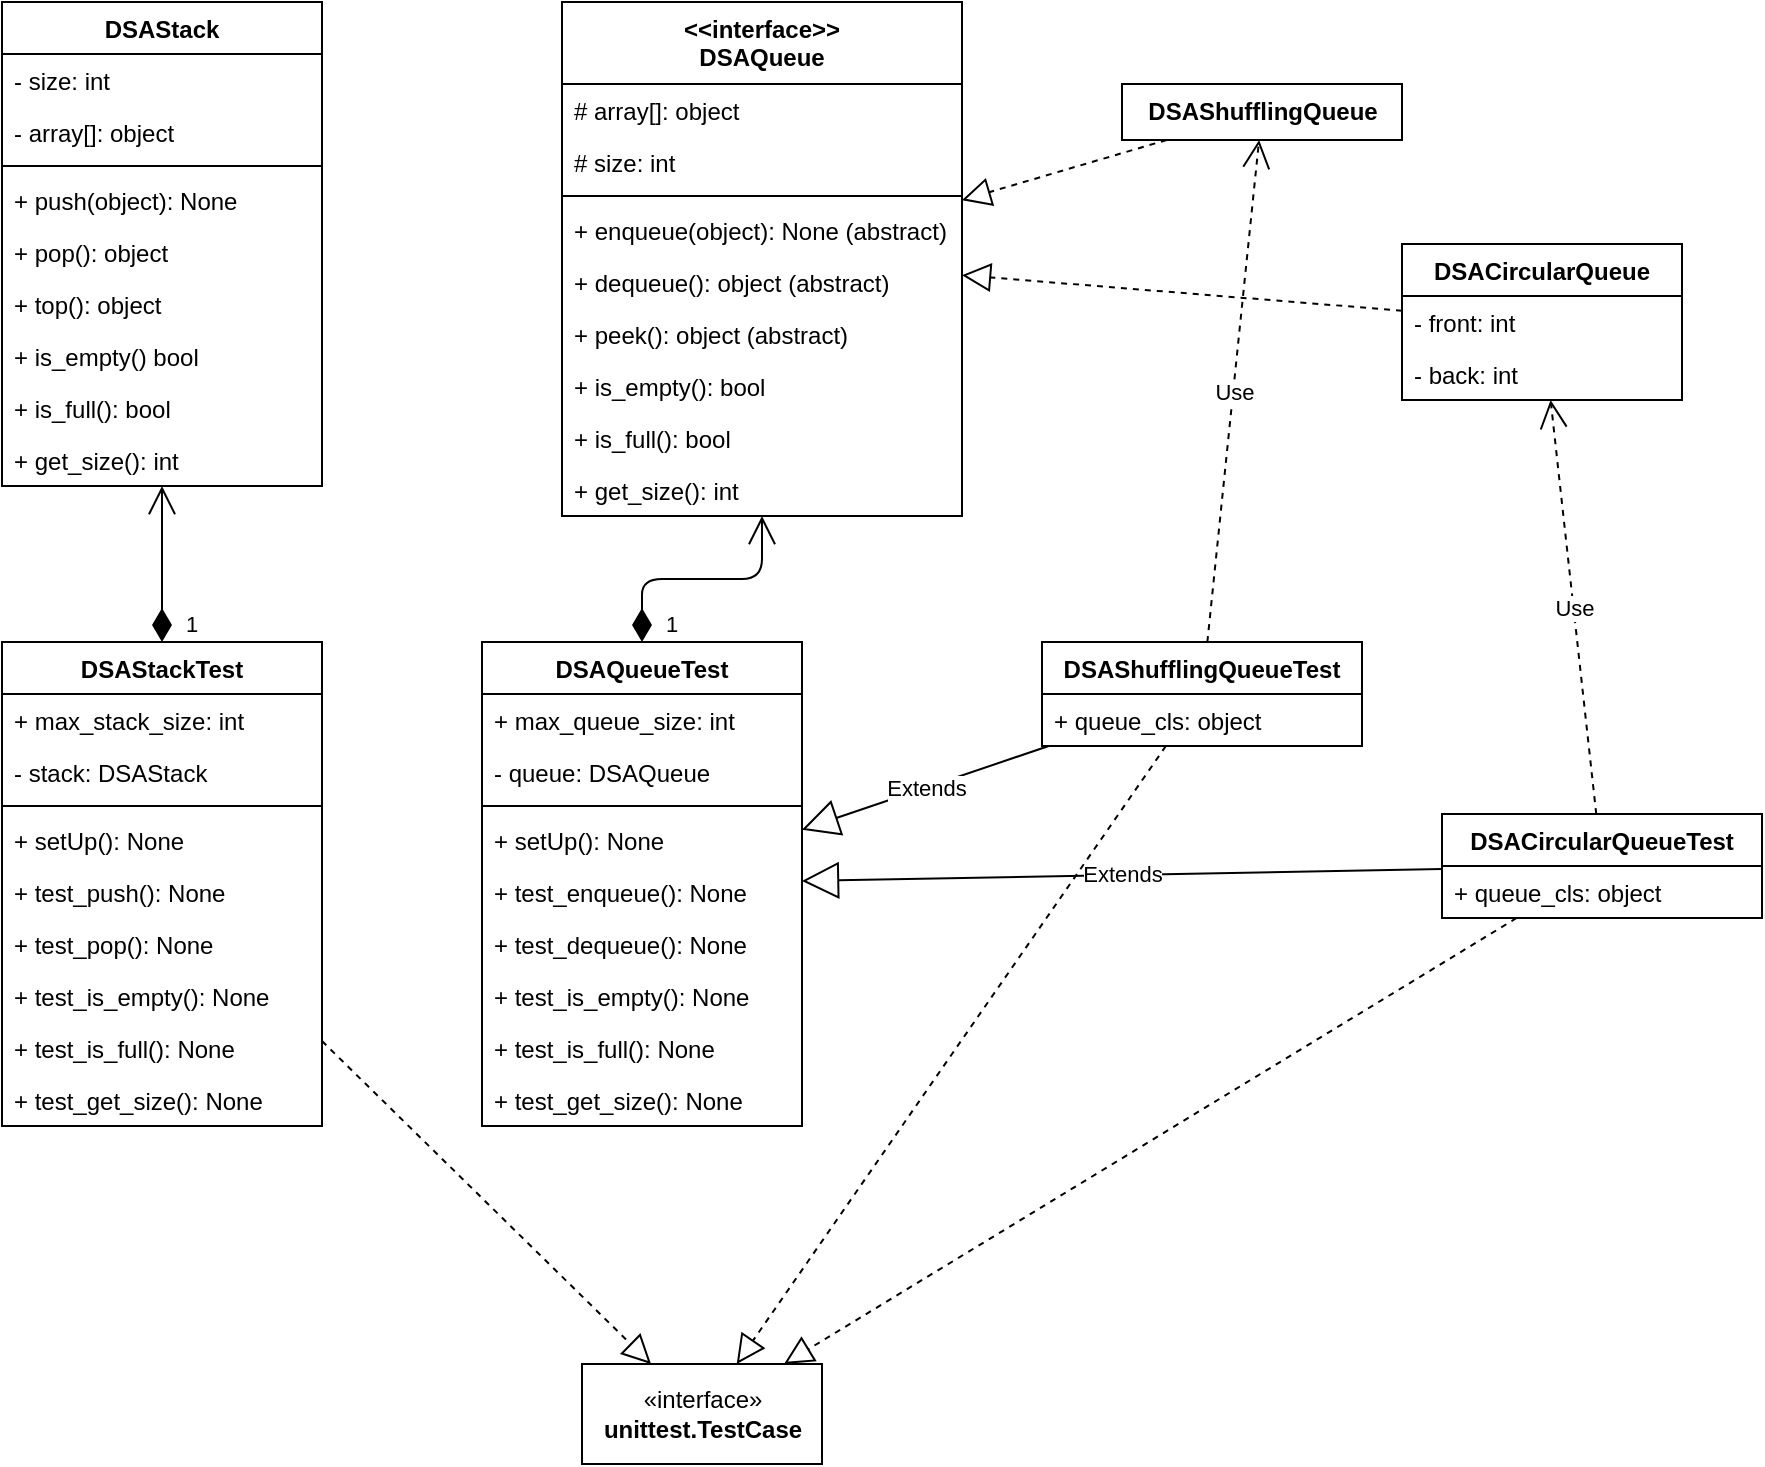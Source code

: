 <mxfile version="11.1.4"><diagram id="NVdJIkIXSt6VeTyLHy9q" name="Page-1"><mxGraphModel dx="868" dy="452" grid="1" gridSize="10" guides="1" tooltips="1" connect="1" arrows="1" fold="1" page="1" pageScale="1" pageWidth="1169" pageHeight="827" math="0" shadow="0"><root><mxCell id="0"/><mxCell id="1" parent="0"/><mxCell id="NQqeYqPZfCP9RZhHy2-S-2" value="DSAStack" style="swimlane;fontStyle=1;align=center;verticalAlign=top;childLayout=stackLayout;horizontal=1;startSize=26;horizontalStack=0;resizeParent=1;resizeParentMax=0;resizeLast=0;collapsible=1;marginBottom=0;" vertex="1" parent="1"><mxGeometry x="80" y="39" width="160" height="242" as="geometry"><mxRectangle x="50" y="57" width="90" height="26" as="alternateBounds"/></mxGeometry></mxCell><mxCell id="NQqeYqPZfCP9RZhHy2-S-3" value="- size: int" style="text;strokeColor=none;fillColor=none;align=left;verticalAlign=top;spacingLeft=4;spacingRight=4;overflow=hidden;rotatable=0;points=[[0,0.5],[1,0.5]];portConstraint=eastwest;" vertex="1" parent="NQqeYqPZfCP9RZhHy2-S-2"><mxGeometry y="26" width="160" height="26" as="geometry"/></mxCell><mxCell id="NQqeYqPZfCP9RZhHy2-S-6" value="- array[]: object" style="text;strokeColor=none;fillColor=none;align=left;verticalAlign=top;spacingLeft=4;spacingRight=4;overflow=hidden;rotatable=0;points=[[0,0.5],[1,0.5]];portConstraint=eastwest;" vertex="1" parent="NQqeYqPZfCP9RZhHy2-S-2"><mxGeometry y="52" width="160" height="26" as="geometry"/></mxCell><mxCell id="NQqeYqPZfCP9RZhHy2-S-4" value="" style="line;strokeWidth=1;fillColor=none;align=left;verticalAlign=middle;spacingTop=-1;spacingLeft=3;spacingRight=3;rotatable=0;labelPosition=right;points=[];portConstraint=eastwest;" vertex="1" parent="NQqeYqPZfCP9RZhHy2-S-2"><mxGeometry y="78" width="160" height="8" as="geometry"/></mxCell><mxCell id="NQqeYqPZfCP9RZhHy2-S-5" value="+ push(object): None" style="text;strokeColor=none;fillColor=none;align=left;verticalAlign=top;spacingLeft=4;spacingRight=4;overflow=hidden;rotatable=0;points=[[0,0.5],[1,0.5]];portConstraint=eastwest;" vertex="1" parent="NQqeYqPZfCP9RZhHy2-S-2"><mxGeometry y="86" width="160" height="26" as="geometry"/></mxCell><mxCell id="NQqeYqPZfCP9RZhHy2-S-9" value="+ pop(): object" style="text;strokeColor=none;fillColor=none;align=left;verticalAlign=top;spacingLeft=4;spacingRight=4;overflow=hidden;rotatable=0;points=[[0,0.5],[1,0.5]];portConstraint=eastwest;" vertex="1" parent="NQqeYqPZfCP9RZhHy2-S-2"><mxGeometry y="112" width="160" height="26" as="geometry"/></mxCell><mxCell id="NQqeYqPZfCP9RZhHy2-S-10" value="+ top(): object" style="text;strokeColor=none;fillColor=none;align=left;verticalAlign=top;spacingLeft=4;spacingRight=4;overflow=hidden;rotatable=0;points=[[0,0.5],[1,0.5]];portConstraint=eastwest;" vertex="1" parent="NQqeYqPZfCP9RZhHy2-S-2"><mxGeometry y="138" width="160" height="26" as="geometry"/></mxCell><mxCell id="NQqeYqPZfCP9RZhHy2-S-11" value="+ is_empty() bool" style="text;strokeColor=none;fillColor=none;align=left;verticalAlign=top;spacingLeft=4;spacingRight=4;overflow=hidden;rotatable=0;points=[[0,0.5],[1,0.5]];portConstraint=eastwest;" vertex="1" parent="NQqeYqPZfCP9RZhHy2-S-2"><mxGeometry y="164" width="160" height="26" as="geometry"/></mxCell><mxCell id="NQqeYqPZfCP9RZhHy2-S-12" value="+ is_full(): bool" style="text;strokeColor=none;fillColor=none;align=left;verticalAlign=top;spacingLeft=4;spacingRight=4;overflow=hidden;rotatable=0;points=[[0,0.5],[1,0.5]];portConstraint=eastwest;" vertex="1" parent="NQqeYqPZfCP9RZhHy2-S-2"><mxGeometry y="190" width="160" height="26" as="geometry"/></mxCell><mxCell id="NQqeYqPZfCP9RZhHy2-S-13" value="+ get_size(): int" style="text;strokeColor=none;fillColor=none;align=left;verticalAlign=top;spacingLeft=4;spacingRight=4;overflow=hidden;rotatable=0;points=[[0,0.5],[1,0.5]];portConstraint=eastwest;" vertex="1" parent="NQqeYqPZfCP9RZhHy2-S-2"><mxGeometry y="216" width="160" height="26" as="geometry"/></mxCell><mxCell id="NQqeYqPZfCP9RZhHy2-S-18" value="DSAStackTest" style="swimlane;fontStyle=1;align=center;verticalAlign=top;childLayout=stackLayout;horizontal=1;startSize=26;horizontalStack=0;resizeParent=1;resizeParentMax=0;resizeLast=0;collapsible=1;marginBottom=0;" vertex="1" parent="1"><mxGeometry x="80" y="359" width="160" height="242" as="geometry"/></mxCell><mxCell id="NQqeYqPZfCP9RZhHy2-S-86" value="+ max_stack_size: int" style="text;strokeColor=none;fillColor=none;align=left;verticalAlign=top;spacingLeft=4;spacingRight=4;overflow=hidden;rotatable=0;points=[[0,0.5],[1,0.5]];portConstraint=eastwest;" vertex="1" parent="NQqeYqPZfCP9RZhHy2-S-18"><mxGeometry y="26" width="160" height="26" as="geometry"/></mxCell><mxCell id="NQqeYqPZfCP9RZhHy2-S-19" value="- stack: DSAStack" style="text;strokeColor=none;fillColor=none;align=left;verticalAlign=top;spacingLeft=4;spacingRight=4;overflow=hidden;rotatable=0;points=[[0,0.5],[1,0.5]];portConstraint=eastwest;" vertex="1" parent="NQqeYqPZfCP9RZhHy2-S-18"><mxGeometry y="52" width="160" height="26" as="geometry"/></mxCell><mxCell id="NQqeYqPZfCP9RZhHy2-S-20" value="" style="line;strokeWidth=1;fillColor=none;align=left;verticalAlign=middle;spacingTop=-1;spacingLeft=3;spacingRight=3;rotatable=0;labelPosition=right;points=[];portConstraint=eastwest;" vertex="1" parent="NQqeYqPZfCP9RZhHy2-S-18"><mxGeometry y="78" width="160" height="8" as="geometry"/></mxCell><mxCell id="NQqeYqPZfCP9RZhHy2-S-21" value="+ setUp(): None" style="text;strokeColor=none;fillColor=none;align=left;verticalAlign=top;spacingLeft=4;spacingRight=4;overflow=hidden;rotatable=0;points=[[0,0.5],[1,0.5]];portConstraint=eastwest;" vertex="1" parent="NQqeYqPZfCP9RZhHy2-S-18"><mxGeometry y="86" width="160" height="26" as="geometry"/></mxCell><mxCell id="NQqeYqPZfCP9RZhHy2-S-24" value="+ test_push(): None" style="text;strokeColor=none;fillColor=none;align=left;verticalAlign=top;spacingLeft=4;spacingRight=4;overflow=hidden;rotatable=0;points=[[0,0.5],[1,0.5]];portConstraint=eastwest;" vertex="1" parent="NQqeYqPZfCP9RZhHy2-S-18"><mxGeometry y="112" width="160" height="26" as="geometry"/></mxCell><mxCell id="NQqeYqPZfCP9RZhHy2-S-26" value="+ test_pop(): None" style="text;strokeColor=none;fillColor=none;align=left;verticalAlign=top;spacingLeft=4;spacingRight=4;overflow=hidden;rotatable=0;points=[[0,0.5],[1,0.5]];portConstraint=eastwest;" vertex="1" parent="NQqeYqPZfCP9RZhHy2-S-18"><mxGeometry y="138" width="160" height="26" as="geometry"/></mxCell><mxCell id="NQqeYqPZfCP9RZhHy2-S-25" value="+ test_is_empty(): None" style="text;strokeColor=none;fillColor=none;align=left;verticalAlign=top;spacingLeft=4;spacingRight=4;overflow=hidden;rotatable=0;points=[[0,0.5],[1,0.5]];portConstraint=eastwest;" vertex="1" parent="NQqeYqPZfCP9RZhHy2-S-18"><mxGeometry y="164" width="160" height="26" as="geometry"/></mxCell><mxCell id="NQqeYqPZfCP9RZhHy2-S-27" value="+ test_is_full(): None" style="text;strokeColor=none;fillColor=none;align=left;verticalAlign=top;spacingLeft=4;spacingRight=4;overflow=hidden;rotatable=0;points=[[0,0.5],[1,0.5]];portConstraint=eastwest;" vertex="1" parent="NQqeYqPZfCP9RZhHy2-S-18"><mxGeometry y="190" width="160" height="26" as="geometry"/></mxCell><mxCell id="NQqeYqPZfCP9RZhHy2-S-28" value="+ test_get_size(): None" style="text;strokeColor=none;fillColor=none;align=left;verticalAlign=top;spacingLeft=4;spacingRight=4;overflow=hidden;rotatable=0;points=[[0,0.5],[1,0.5]];portConstraint=eastwest;" vertex="1" parent="NQqeYqPZfCP9RZhHy2-S-18"><mxGeometry y="216" width="160" height="26" as="geometry"/></mxCell><mxCell id="NQqeYqPZfCP9RZhHy2-S-30" value="1" style="endArrow=open;html=1;endSize=12;startArrow=diamondThin;startSize=14;startFill=1;edgeStyle=orthogonalEdgeStyle;align=left;verticalAlign=bottom;" edge="1" parent="1" source="NQqeYqPZfCP9RZhHy2-S-18" target="NQqeYqPZfCP9RZhHy2-S-2"><mxGeometry x="-1" y="-10" relative="1" as="geometry"><mxPoint x="413" y="460" as="sourcePoint"/><mxPoint x="320" y="240" as="targetPoint"/><mxPoint as="offset"/></mxGeometry></mxCell><mxCell id="NQqeYqPZfCP9RZhHy2-S-48" value="&lt;&lt;interface&gt;&gt;&#10;DSAQueue" style="swimlane;fontStyle=1;align=center;verticalAlign=top;childLayout=stackLayout;horizontal=1;startSize=41;horizontalStack=0;resizeParent=1;resizeParentMax=0;resizeLast=0;collapsible=1;marginBottom=0;" vertex="1" parent="1"><mxGeometry x="360" y="39" width="200" height="257" as="geometry"/></mxCell><mxCell id="NQqeYqPZfCP9RZhHy2-S-49" value="# array[]: object" style="text;strokeColor=none;fillColor=none;align=left;verticalAlign=top;spacingLeft=4;spacingRight=4;overflow=hidden;rotatable=0;points=[[0,0.5],[1,0.5]];portConstraint=eastwest;" vertex="1" parent="NQqeYqPZfCP9RZhHy2-S-48"><mxGeometry y="41" width="200" height="26" as="geometry"/></mxCell><mxCell id="NQqeYqPZfCP9RZhHy2-S-58" value="# size: int" style="text;strokeColor=none;fillColor=none;align=left;verticalAlign=top;spacingLeft=4;spacingRight=4;overflow=hidden;rotatable=0;points=[[0,0.5],[1,0.5]];portConstraint=eastwest;" vertex="1" parent="NQqeYqPZfCP9RZhHy2-S-48"><mxGeometry y="67" width="200" height="26" as="geometry"/></mxCell><mxCell id="NQqeYqPZfCP9RZhHy2-S-50" value="" style="line;strokeWidth=1;fillColor=none;align=left;verticalAlign=middle;spacingTop=-1;spacingLeft=3;spacingRight=3;rotatable=0;labelPosition=right;points=[];portConstraint=eastwest;" vertex="1" parent="NQqeYqPZfCP9RZhHy2-S-48"><mxGeometry y="93" width="200" height="8" as="geometry"/></mxCell><mxCell id="NQqeYqPZfCP9RZhHy2-S-51" value="+ enqueue(object): None (abstract)" style="text;strokeColor=none;fillColor=none;align=left;verticalAlign=top;spacingLeft=4;spacingRight=4;overflow=hidden;rotatable=0;points=[[0,0.5],[1,0.5]];portConstraint=eastwest;" vertex="1" parent="NQqeYqPZfCP9RZhHy2-S-48"><mxGeometry y="101" width="200" height="26" as="geometry"/></mxCell><mxCell id="NQqeYqPZfCP9RZhHy2-S-60" value="+ dequeue(): object (abstract)" style="text;strokeColor=none;fillColor=none;align=left;verticalAlign=top;spacingLeft=4;spacingRight=4;overflow=hidden;rotatable=0;points=[[0,0.5],[1,0.5]];portConstraint=eastwest;" vertex="1" parent="NQqeYqPZfCP9RZhHy2-S-48"><mxGeometry y="127" width="200" height="26" as="geometry"/></mxCell><mxCell id="NQqeYqPZfCP9RZhHy2-S-59" value="+ peek(): object (abstract)" style="text;strokeColor=none;fillColor=none;align=left;verticalAlign=top;spacingLeft=4;spacingRight=4;overflow=hidden;rotatable=0;points=[[0,0.5],[1,0.5]];portConstraint=eastwest;" vertex="1" parent="NQqeYqPZfCP9RZhHy2-S-48"><mxGeometry y="153" width="200" height="26" as="geometry"/></mxCell><mxCell id="NQqeYqPZfCP9RZhHy2-S-61" value="+ is_empty(): bool" style="text;strokeColor=none;fillColor=none;align=left;verticalAlign=top;spacingLeft=4;spacingRight=4;overflow=hidden;rotatable=0;points=[[0,0.5],[1,0.5]];portConstraint=eastwest;" vertex="1" parent="NQqeYqPZfCP9RZhHy2-S-48"><mxGeometry y="179" width="200" height="26" as="geometry"/></mxCell><mxCell id="NQqeYqPZfCP9RZhHy2-S-63" value="+ is_full(): bool" style="text;strokeColor=none;fillColor=none;align=left;verticalAlign=top;spacingLeft=4;spacingRight=4;overflow=hidden;rotatable=0;points=[[0,0.5],[1,0.5]];portConstraint=eastwest;" vertex="1" parent="NQqeYqPZfCP9RZhHy2-S-48"><mxGeometry y="205" width="200" height="26" as="geometry"/></mxCell><mxCell id="NQqeYqPZfCP9RZhHy2-S-62" value="+ get_size(): int" style="text;strokeColor=none;fillColor=none;align=left;verticalAlign=top;spacingLeft=4;spacingRight=4;overflow=hidden;rotatable=0;points=[[0,0.5],[1,0.5]];portConstraint=eastwest;" vertex="1" parent="NQqeYqPZfCP9RZhHy2-S-48"><mxGeometry y="231" width="200" height="26" as="geometry"/></mxCell><mxCell id="NQqeYqPZfCP9RZhHy2-S-64" value="DSACircularQueue" style="swimlane;fontStyle=1;childLayout=stackLayout;horizontal=1;startSize=26;fillColor=none;horizontalStack=0;resizeParent=1;resizeParentMax=0;resizeLast=0;collapsible=1;marginBottom=0;" vertex="1" parent="1"><mxGeometry x="780" y="160" width="140" height="78" as="geometry"/></mxCell><mxCell id="NQqeYqPZfCP9RZhHy2-S-65" value="- front: int" style="text;strokeColor=none;fillColor=none;align=left;verticalAlign=top;spacingLeft=4;spacingRight=4;overflow=hidden;rotatable=0;points=[[0,0.5],[1,0.5]];portConstraint=eastwest;" vertex="1" parent="NQqeYqPZfCP9RZhHy2-S-64"><mxGeometry y="26" width="140" height="26" as="geometry"/></mxCell><mxCell id="NQqeYqPZfCP9RZhHy2-S-66" value="- back: int" style="text;strokeColor=none;fillColor=none;align=left;verticalAlign=top;spacingLeft=4;spacingRight=4;overflow=hidden;rotatable=0;points=[[0,0.5],[1,0.5]];portConstraint=eastwest;" vertex="1" parent="NQqeYqPZfCP9RZhHy2-S-64"><mxGeometry y="52" width="140" height="26" as="geometry"/></mxCell><mxCell id="NQqeYqPZfCP9RZhHy2-S-68" value="&lt;b&gt;DSAShufflingQueue&lt;/b&gt;" style="html=1;" vertex="1" parent="1"><mxGeometry x="640" y="80" width="140" height="28" as="geometry"/></mxCell><mxCell id="NQqeYqPZfCP9RZhHy2-S-69" value="" style="endArrow=block;dashed=1;endFill=0;endSize=12;html=1;" edge="1" parent="1" source="NQqeYqPZfCP9RZhHy2-S-68" target="NQqeYqPZfCP9RZhHy2-S-48"><mxGeometry width="160" relative="1" as="geometry"><mxPoint x="290" y="410.5" as="sourcePoint"/><mxPoint x="330" y="270" as="targetPoint"/></mxGeometry></mxCell><mxCell id="NQqeYqPZfCP9RZhHy2-S-70" value="" style="endArrow=block;dashed=1;endFill=0;endSize=12;html=1;" edge="1" parent="1" source="NQqeYqPZfCP9RZhHy2-S-64" target="NQqeYqPZfCP9RZhHy2-S-48"><mxGeometry width="160" relative="1" as="geometry"><mxPoint x="300" y="413.5" as="sourcePoint"/><mxPoint x="460" y="413.5" as="targetPoint"/></mxGeometry></mxCell><mxCell id="NQqeYqPZfCP9RZhHy2-S-71" value="DSAQueueTest" style="swimlane;fontStyle=1;align=center;verticalAlign=top;childLayout=stackLayout;horizontal=1;startSize=26;horizontalStack=0;resizeParent=1;resizeParentMax=0;resizeLast=0;collapsible=1;marginBottom=0;" vertex="1" parent="1"><mxGeometry x="320" y="359" width="160" height="242" as="geometry"/></mxCell><mxCell id="NQqeYqPZfCP9RZhHy2-S-72" value="+ max_queue_size: int" style="text;strokeColor=none;fillColor=none;align=left;verticalAlign=top;spacingLeft=4;spacingRight=4;overflow=hidden;rotatable=0;points=[[0,0.5],[1,0.5]];portConstraint=eastwest;" vertex="1" parent="NQqeYqPZfCP9RZhHy2-S-71"><mxGeometry y="26" width="160" height="26" as="geometry"/></mxCell><mxCell id="NQqeYqPZfCP9RZhHy2-S-85" value="- queue: DSAQueue" style="text;strokeColor=none;fillColor=none;align=left;verticalAlign=top;spacingLeft=4;spacingRight=4;overflow=hidden;rotatable=0;points=[[0,0.5],[1,0.5]];portConstraint=eastwest;" vertex="1" parent="NQqeYqPZfCP9RZhHy2-S-71"><mxGeometry y="52" width="160" height="26" as="geometry"/></mxCell><mxCell id="NQqeYqPZfCP9RZhHy2-S-73" value="" style="line;strokeWidth=1;fillColor=none;align=left;verticalAlign=middle;spacingTop=-1;spacingLeft=3;spacingRight=3;rotatable=0;labelPosition=right;points=[];portConstraint=eastwest;" vertex="1" parent="NQqeYqPZfCP9RZhHy2-S-71"><mxGeometry y="78" width="160" height="8" as="geometry"/></mxCell><mxCell id="NQqeYqPZfCP9RZhHy2-S-74" value="+ setUp(): None" style="text;strokeColor=none;fillColor=none;align=left;verticalAlign=top;spacingLeft=4;spacingRight=4;overflow=hidden;rotatable=0;points=[[0,0.5],[1,0.5]];portConstraint=eastwest;" vertex="1" parent="NQqeYqPZfCP9RZhHy2-S-71"><mxGeometry y="86" width="160" height="26" as="geometry"/></mxCell><mxCell id="NQqeYqPZfCP9RZhHy2-S-75" value="+ test_enqueue(): None" style="text;strokeColor=none;fillColor=none;align=left;verticalAlign=top;spacingLeft=4;spacingRight=4;overflow=hidden;rotatable=0;points=[[0,0.5],[1,0.5]];portConstraint=eastwest;" vertex="1" parent="NQqeYqPZfCP9RZhHy2-S-71"><mxGeometry y="112" width="160" height="26" as="geometry"/></mxCell><mxCell id="NQqeYqPZfCP9RZhHy2-S-76" value="+ test_dequeue(): None" style="text;strokeColor=none;fillColor=none;align=left;verticalAlign=top;spacingLeft=4;spacingRight=4;overflow=hidden;rotatable=0;points=[[0,0.5],[1,0.5]];portConstraint=eastwest;" vertex="1" parent="NQqeYqPZfCP9RZhHy2-S-71"><mxGeometry y="138" width="160" height="26" as="geometry"/></mxCell><mxCell id="NQqeYqPZfCP9RZhHy2-S-77" value="+ test_is_empty(): None" style="text;strokeColor=none;fillColor=none;align=left;verticalAlign=top;spacingLeft=4;spacingRight=4;overflow=hidden;rotatable=0;points=[[0,0.5],[1,0.5]];portConstraint=eastwest;" vertex="1" parent="NQqeYqPZfCP9RZhHy2-S-71"><mxGeometry y="164" width="160" height="26" as="geometry"/></mxCell><mxCell id="NQqeYqPZfCP9RZhHy2-S-78" value="+ test_is_full(): None" style="text;strokeColor=none;fillColor=none;align=left;verticalAlign=top;spacingLeft=4;spacingRight=4;overflow=hidden;rotatable=0;points=[[0,0.5],[1,0.5]];portConstraint=eastwest;" vertex="1" parent="NQqeYqPZfCP9RZhHy2-S-71"><mxGeometry y="190" width="160" height="26" as="geometry"/></mxCell><mxCell id="NQqeYqPZfCP9RZhHy2-S-79" value="+ test_get_size(): None" style="text;strokeColor=none;fillColor=none;align=left;verticalAlign=top;spacingLeft=4;spacingRight=4;overflow=hidden;rotatable=0;points=[[0,0.5],[1,0.5]];portConstraint=eastwest;" vertex="1" parent="NQqeYqPZfCP9RZhHy2-S-71"><mxGeometry y="216" width="160" height="26" as="geometry"/></mxCell><mxCell id="NQqeYqPZfCP9RZhHy2-S-80" value="1" style="endArrow=open;html=1;endSize=12;startArrow=diamondThin;startSize=14;startFill=1;edgeStyle=orthogonalEdgeStyle;align=left;verticalAlign=bottom;" edge="1" parent="1" source="NQqeYqPZfCP9RZhHy2-S-71" target="NQqeYqPZfCP9RZhHy2-S-48"><mxGeometry x="-0.336" y="-31" relative="1" as="geometry"><mxPoint x="80" y="680" as="sourcePoint"/><mxPoint x="320" y="340" as="targetPoint"/><mxPoint as="offset"/></mxGeometry></mxCell><mxCell id="NQqeYqPZfCP9RZhHy2-S-81" value="DSAShufflingQueueTest" style="swimlane;fontStyle=1;childLayout=stackLayout;horizontal=1;startSize=26;fillColor=none;horizontalStack=0;resizeParent=1;resizeParentMax=0;resizeLast=0;collapsible=1;marginBottom=0;" vertex="1" parent="1"><mxGeometry x="600" y="359" width="160" height="52" as="geometry"/></mxCell><mxCell id="NQqeYqPZfCP9RZhHy2-S-82" value="+ queue_cls: object" style="text;strokeColor=none;fillColor=none;align=left;verticalAlign=top;spacingLeft=4;spacingRight=4;overflow=hidden;rotatable=0;points=[[0,0.5],[1,0.5]];portConstraint=eastwest;" vertex="1" parent="NQqeYqPZfCP9RZhHy2-S-81"><mxGeometry y="26" width="160" height="26" as="geometry"/></mxCell><mxCell id="NQqeYqPZfCP9RZhHy2-S-87" value="DSACircularQueueTest" style="swimlane;fontStyle=1;childLayout=stackLayout;horizontal=1;startSize=26;fillColor=none;horizontalStack=0;resizeParent=1;resizeParentMax=0;resizeLast=0;collapsible=1;marginBottom=0;" vertex="1" parent="1"><mxGeometry x="800" y="445" width="160" height="52" as="geometry"/></mxCell><mxCell id="NQqeYqPZfCP9RZhHy2-S-88" value="+ queue_cls: object" style="text;strokeColor=none;fillColor=none;align=left;verticalAlign=top;spacingLeft=4;spacingRight=4;overflow=hidden;rotatable=0;points=[[0,0.5],[1,0.5]];portConstraint=eastwest;" vertex="1" parent="NQqeYqPZfCP9RZhHy2-S-87"><mxGeometry y="26" width="160" height="26" as="geometry"/></mxCell><mxCell id="NQqeYqPZfCP9RZhHy2-S-91" value="Extends" style="endArrow=block;endSize=16;endFill=0;html=1;" edge="1" parent="1" source="NQqeYqPZfCP9RZhHy2-S-81" target="NQqeYqPZfCP9RZhHy2-S-71"><mxGeometry width="160" relative="1" as="geometry"><mxPoint x="650" y="690" as="sourcePoint"/><mxPoint x="750" y="700" as="targetPoint"/></mxGeometry></mxCell><mxCell id="NQqeYqPZfCP9RZhHy2-S-92" value="Extends" style="endArrow=block;endSize=16;endFill=0;html=1;" edge="1" parent="1" source="NQqeYqPZfCP9RZhHy2-S-87" target="NQqeYqPZfCP9RZhHy2-S-71"><mxGeometry width="160" relative="1" as="geometry"><mxPoint x="80" y="710" as="sourcePoint"/><mxPoint x="240" y="710" as="targetPoint"/></mxGeometry></mxCell><mxCell id="NQqeYqPZfCP9RZhHy2-S-93" value="«interface»&lt;br&gt;&lt;b&gt;unittest.TestCase&lt;/b&gt;" style="html=1;" vertex="1" parent="1"><mxGeometry x="370" y="720" width="120" height="50" as="geometry"/></mxCell><mxCell id="NQqeYqPZfCP9RZhHy2-S-94" value="" style="endArrow=block;dashed=1;endFill=0;endSize=12;html=1;" edge="1" parent="1" source="NQqeYqPZfCP9RZhHy2-S-18" target="NQqeYqPZfCP9RZhHy2-S-93"><mxGeometry width="160" relative="1" as="geometry"><mxPoint x="270" y="600" as="sourcePoint"/><mxPoint x="240" y="860" as="targetPoint"/></mxGeometry></mxCell><mxCell id="NQqeYqPZfCP9RZhHy2-S-95" value="" style="endArrow=block;dashed=1;endFill=0;endSize=12;html=1;" edge="1" parent="1" source="NQqeYqPZfCP9RZhHy2-S-81" target="NQqeYqPZfCP9RZhHy2-S-93"><mxGeometry width="160" relative="1" as="geometry"><mxPoint x="413" y="740" as="sourcePoint"/><mxPoint x="573" y="740" as="targetPoint"/></mxGeometry></mxCell><mxCell id="NQqeYqPZfCP9RZhHy2-S-96" value="" style="endArrow=block;dashed=1;endFill=0;endSize=12;html=1;" edge="1" parent="1" source="NQqeYqPZfCP9RZhHy2-S-87" target="NQqeYqPZfCP9RZhHy2-S-93"><mxGeometry width="160" relative="1" as="geometry"><mxPoint x="470" y="770" as="sourcePoint"/><mxPoint x="630" y="770" as="targetPoint"/></mxGeometry></mxCell><mxCell id="NQqeYqPZfCP9RZhHy2-S-98" value="Use" style="endArrow=open;endSize=12;dashed=1;html=1;" edge="1" parent="1" source="NQqeYqPZfCP9RZhHy2-S-87" target="NQqeYqPZfCP9RZhHy2-S-64"><mxGeometry width="160" relative="1" as="geometry"><mxPoint x="870" y="469" as="sourcePoint"/><mxPoint x="1030" y="469" as="targetPoint"/></mxGeometry></mxCell><mxCell id="NQqeYqPZfCP9RZhHy2-S-99" value="Use" style="endArrow=open;endSize=12;dashed=1;html=1;" edge="1" parent="1" source="NQqeYqPZfCP9RZhHy2-S-81" target="NQqeYqPZfCP9RZhHy2-S-68"><mxGeometry width="160" relative="1" as="geometry"><mxPoint x="640" y="310" as="sourcePoint"/><mxPoint x="800" y="310" as="targetPoint"/></mxGeometry></mxCell></root></mxGraphModel></diagram></mxfile>
